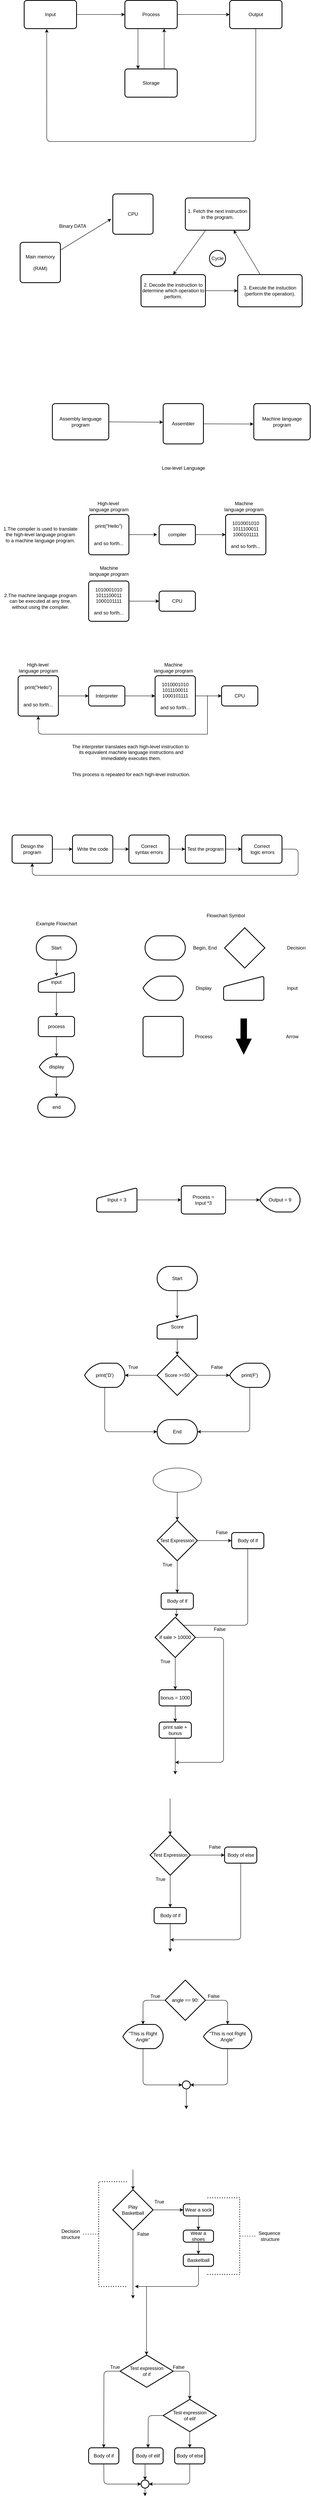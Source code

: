 <mxfile>
    <diagram id="MvPLuP_P4ro_w12G_6CE" name="Page-1">
        <mxGraphModel dx="1017" dy="545" grid="1" gridSize="10" guides="1" tooltips="1" connect="1" arrows="1" fold="1" page="1" pageScale="1" pageWidth="850" pageHeight="1100" math="0" shadow="0">
            <root>
                <mxCell id="0"/>
                <mxCell id="1" parent="0"/>
                <mxCell id="6" style="edgeStyle=none;html=1;entryX=0;entryY=0.5;entryDx=0;entryDy=0;" parent="1" source="2" target="3" edge="1">
                    <mxGeometry relative="1" as="geometry"/>
                </mxCell>
                <mxCell id="2" value="Input" style="rounded=1;whiteSpace=wrap;html=1;absoluteArcSize=1;arcSize=14;strokeWidth=2;" parent="1" vertex="1">
                    <mxGeometry x="80" y="200" width="130" height="70" as="geometry"/>
                </mxCell>
                <mxCell id="7" style="edgeStyle=none;html=1;entryX=0;entryY=0.5;entryDx=0;entryDy=0;" parent="1" source="3" target="4" edge="1">
                    <mxGeometry relative="1" as="geometry"/>
                </mxCell>
                <mxCell id="10" style="edgeStyle=none;html=1;exitX=0.25;exitY=1;exitDx=0;exitDy=0;entryX=0.25;entryY=0;entryDx=0;entryDy=0;" parent="1" source="3" target="5" edge="1">
                    <mxGeometry relative="1" as="geometry"/>
                </mxCell>
                <mxCell id="3" value="Process" style="rounded=1;whiteSpace=wrap;html=1;absoluteArcSize=1;arcSize=14;strokeWidth=2;" parent="1" vertex="1">
                    <mxGeometry x="330" y="200" width="130" height="70" as="geometry"/>
                </mxCell>
                <mxCell id="11" style="edgeStyle=none;html=1;entryX=0.431;entryY=1.014;entryDx=0;entryDy=0;entryPerimeter=0;" parent="1" source="4" target="2" edge="1">
                    <mxGeometry relative="1" as="geometry">
                        <Array as="points">
                            <mxPoint x="655" y="550"/>
                            <mxPoint x="400" y="550"/>
                            <mxPoint x="136" y="550"/>
                        </Array>
                    </mxGeometry>
                </mxCell>
                <mxCell id="4" value="Output" style="rounded=1;whiteSpace=wrap;html=1;absoluteArcSize=1;arcSize=14;strokeWidth=2;" parent="1" vertex="1">
                    <mxGeometry x="590" y="200" width="130" height="70" as="geometry"/>
                </mxCell>
                <mxCell id="9" style="edgeStyle=none;html=1;exitX=0.75;exitY=0;exitDx=0;exitDy=0;entryX=0.75;entryY=1;entryDx=0;entryDy=0;" parent="1" source="5" target="3" edge="1">
                    <mxGeometry relative="1" as="geometry"/>
                </mxCell>
                <mxCell id="5" value="Storage" style="rounded=1;whiteSpace=wrap;html=1;absoluteArcSize=1;arcSize=14;strokeWidth=2;" parent="1" vertex="1">
                    <mxGeometry x="330" y="370" width="130" height="70" as="geometry"/>
                </mxCell>
                <mxCell id="14" style="edgeStyle=none;html=1;entryX=-0.04;entryY=0.62;entryDx=0;entryDy=0;entryPerimeter=0;" parent="1" source="12" target="13" edge="1">
                    <mxGeometry relative="1" as="geometry"/>
                </mxCell>
                <mxCell id="12" value="Main memory&lt;br&gt;&lt;br&gt;(RAM)" style="rounded=1;whiteSpace=wrap;html=1;absoluteArcSize=1;arcSize=14;strokeWidth=2;" parent="1" vertex="1">
                    <mxGeometry x="70" y="800" width="100" height="100" as="geometry"/>
                </mxCell>
                <mxCell id="13" value="CPU" style="rounded=1;whiteSpace=wrap;html=1;absoluteArcSize=1;arcSize=14;strokeWidth=2;" parent="1" vertex="1">
                    <mxGeometry x="300" y="680" width="100" height="100" as="geometry"/>
                </mxCell>
                <mxCell id="15" value="Binary DATA" style="text;html=1;align=center;verticalAlign=middle;resizable=0;points=[];autosize=1;strokeColor=none;fillColor=none;" parent="1" vertex="1">
                    <mxGeometry x="160" y="750" width="80" height="20" as="geometry"/>
                </mxCell>
                <mxCell id="19" style="edgeStyle=none;html=1;entryX=0.5;entryY=0;entryDx=0;entryDy=0;" parent="1" source="16" target="18" edge="1">
                    <mxGeometry relative="1" as="geometry"/>
                </mxCell>
                <mxCell id="16" value="1. Fetch the next instruction in the program." style="rounded=1;whiteSpace=wrap;html=1;absoluteArcSize=1;arcSize=14;strokeWidth=2;" parent="1" vertex="1">
                    <mxGeometry x="480" y="690" width="160" height="80" as="geometry"/>
                </mxCell>
                <mxCell id="21" style="edgeStyle=none;html=1;entryX=0.75;entryY=1;entryDx=0;entryDy=0;" parent="1" source="17" target="16" edge="1">
                    <mxGeometry relative="1" as="geometry"/>
                </mxCell>
                <mxCell id="17" value="3. Execute the instuction (perform the operation)." style="rounded=1;whiteSpace=wrap;html=1;absoluteArcSize=1;arcSize=14;strokeWidth=2;" parent="1" vertex="1">
                    <mxGeometry x="610" y="880" width="160" height="80" as="geometry"/>
                </mxCell>
                <mxCell id="20" style="edgeStyle=none;html=1;entryX=0;entryY=0.5;entryDx=0;entryDy=0;" parent="1" source="18" target="17" edge="1">
                    <mxGeometry relative="1" as="geometry"/>
                </mxCell>
                <mxCell id="18" value="2. Decode the instruction to determine which operation to perform." style="rounded=1;whiteSpace=wrap;html=1;absoluteArcSize=1;arcSize=14;strokeWidth=2;" parent="1" vertex="1">
                    <mxGeometry x="370" y="880" width="160" height="80" as="geometry"/>
                </mxCell>
                <mxCell id="22" value="Cycle" style="strokeWidth=2;html=1;shape=mxgraph.flowchart.start_2;whiteSpace=wrap;" parent="1" vertex="1">
                    <mxGeometry x="540" y="820" width="40" height="40" as="geometry"/>
                </mxCell>
                <mxCell id="28" style="edgeStyle=none;html=1;entryX=-0.005;entryY=0.563;entryDx=0;entryDy=0;entryPerimeter=0;" parent="1" source="23" target="25" edge="1">
                    <mxGeometry relative="1" as="geometry"/>
                </mxCell>
                <mxCell id="23" value="Assembler" style="rounded=1;whiteSpace=wrap;html=1;absoluteArcSize=1;arcSize=14;strokeWidth=2;" parent="1" vertex="1">
                    <mxGeometry x="425" y="1200" width="100" height="100" as="geometry"/>
                </mxCell>
                <mxCell id="26" style="edgeStyle=none;html=1;entryX=-0.003;entryY=0.461;entryDx=0;entryDy=0;entryPerimeter=0;" parent="1" source="24" target="23" edge="1">
                    <mxGeometry relative="1" as="geometry"/>
                </mxCell>
                <mxCell id="24" value="Assembly language program" style="rounded=1;whiteSpace=wrap;html=1;absoluteArcSize=1;arcSize=14;strokeWidth=2;" parent="1" vertex="1">
                    <mxGeometry x="150" y="1200" width="140" height="90" as="geometry"/>
                </mxCell>
                <mxCell id="25" value="Machine language program" style="rounded=1;whiteSpace=wrap;html=1;absoluteArcSize=1;arcSize=14;strokeWidth=2;" parent="1" vertex="1">
                    <mxGeometry x="650" y="1200" width="140" height="90" as="geometry"/>
                </mxCell>
                <mxCell id="29" value="Low-level Language" style="text;html=1;align=center;verticalAlign=middle;resizable=0;points=[];autosize=1;strokeColor=none;fillColor=none;" parent="1" vertex="1">
                    <mxGeometry x="415" y="1350" width="120" height="20" as="geometry"/>
                </mxCell>
                <mxCell id="30" value="1.The compiler is used to translate &lt;br&gt;the high-level language program &lt;br&gt;to a machine language program." style="text;html=1;align=center;verticalAlign=middle;resizable=0;points=[];autosize=1;strokeColor=none;fillColor=none;" parent="1" vertex="1">
                    <mxGeometry x="20" y="1500" width="200" height="50" as="geometry"/>
                </mxCell>
                <mxCell id="33" style="edgeStyle=none;html=1;" parent="1" source="31" edge="1">
                    <mxGeometry relative="1" as="geometry">
                        <mxPoint x="410" y="1525" as="targetPoint"/>
                    </mxGeometry>
                </mxCell>
                <mxCell id="31" value="print(&quot;Hello&quot;)&lt;br&gt;&lt;br&gt;&lt;br&gt;and so forth..." style="rounded=1;whiteSpace=wrap;html=1;absoluteArcSize=1;arcSize=14;strokeWidth=2;" parent="1" vertex="1">
                    <mxGeometry x="240" y="1475" width="100" height="100" as="geometry"/>
                </mxCell>
                <mxCell id="36" style="edgeStyle=none;html=1;entryX=0;entryY=0.5;entryDx=0;entryDy=0;" parent="1" source="32" target="35" edge="1">
                    <mxGeometry relative="1" as="geometry"/>
                </mxCell>
                <mxCell id="32" value="compiler" style="rounded=1;whiteSpace=wrap;html=1;absoluteArcSize=1;arcSize=14;strokeWidth=2;" parent="1" vertex="1">
                    <mxGeometry x="415" y="1500" width="90" height="50" as="geometry"/>
                </mxCell>
                <mxCell id="34" value="High-level&amp;nbsp;&lt;br&gt;language program" style="text;html=1;align=center;verticalAlign=middle;resizable=0;points=[];autosize=1;strokeColor=none;fillColor=none;" parent="1" vertex="1">
                    <mxGeometry x="235" y="1440" width="110" height="30" as="geometry"/>
                </mxCell>
                <mxCell id="35" value="1010001010&lt;br&gt;1011100011&lt;br&gt;1000101111&lt;br&gt;&lt;br&gt;and so forth..." style="rounded=1;whiteSpace=wrap;html=1;absoluteArcSize=1;arcSize=14;strokeWidth=2;" parent="1" vertex="1">
                    <mxGeometry x="580" y="1475" width="100" height="100" as="geometry"/>
                </mxCell>
                <mxCell id="37" value="Machine &lt;br&gt;language program" style="text;html=1;align=center;verticalAlign=middle;resizable=0;points=[];autosize=1;strokeColor=none;fillColor=none;" parent="1" vertex="1">
                    <mxGeometry x="570" y="1440" width="110" height="30" as="geometry"/>
                </mxCell>
                <mxCell id="38" value="2.The machine language program &lt;br&gt;can be executed at any time, &lt;br&gt;without using the compiler." style="text;html=1;align=center;verticalAlign=middle;resizable=0;points=[];autosize=1;strokeColor=none;fillColor=none;" parent="1" vertex="1">
                    <mxGeometry x="20" y="1665" width="200" height="50" as="geometry"/>
                </mxCell>
                <mxCell id="42" style="edgeStyle=none;html=1;entryX=0;entryY=0.5;entryDx=0;entryDy=0;" parent="1" source="39" target="41" edge="1">
                    <mxGeometry relative="1" as="geometry"/>
                </mxCell>
                <mxCell id="39" value="1010001010&lt;br&gt;1011100011&lt;br&gt;1000101111&lt;br&gt;&lt;br&gt;and so forth..." style="rounded=1;whiteSpace=wrap;html=1;absoluteArcSize=1;arcSize=14;strokeWidth=2;" parent="1" vertex="1">
                    <mxGeometry x="240" y="1640" width="100" height="100" as="geometry"/>
                </mxCell>
                <mxCell id="40" value="Machine &lt;br&gt;language program" style="text;html=1;align=center;verticalAlign=middle;resizable=0;points=[];autosize=1;strokeColor=none;fillColor=none;" parent="1" vertex="1">
                    <mxGeometry x="235" y="1600" width="110" height="30" as="geometry"/>
                </mxCell>
                <mxCell id="41" value="CPU" style="rounded=1;whiteSpace=wrap;html=1;absoluteArcSize=1;arcSize=14;strokeWidth=2;" parent="1" vertex="1">
                    <mxGeometry x="415" y="1665" width="90" height="50" as="geometry"/>
                </mxCell>
                <mxCell id="50" style="edgeStyle=none;html=1;entryX=0;entryY=0.5;entryDx=0;entryDy=0;" parent="1" source="45" target="49" edge="1">
                    <mxGeometry relative="1" as="geometry"/>
                </mxCell>
                <mxCell id="45" value="print(&quot;Hello&quot;)&lt;br&gt;&lt;br&gt;&lt;br&gt;and so forth..." style="rounded=1;whiteSpace=wrap;html=1;absoluteArcSize=1;arcSize=14;strokeWidth=2;" parent="1" vertex="1">
                    <mxGeometry x="65" y="1875" width="100" height="100" as="geometry"/>
                </mxCell>
                <mxCell id="46" value="High-level&amp;nbsp;&lt;br&gt;language program" style="text;html=1;align=center;verticalAlign=middle;resizable=0;points=[];autosize=1;strokeColor=none;fillColor=none;" parent="1" vertex="1">
                    <mxGeometry x="60" y="1840" width="110" height="30" as="geometry"/>
                </mxCell>
                <mxCell id="54" style="edgeStyle=none;html=1;entryX=0;entryY=0.5;entryDx=0;entryDy=0;" parent="1" source="47" target="53" edge="1">
                    <mxGeometry relative="1" as="geometry"/>
                </mxCell>
                <mxCell id="47" value="1010001010&lt;br&gt;1011100011&lt;br&gt;1000101111&lt;br&gt;&lt;br&gt;and so forth..." style="rounded=1;whiteSpace=wrap;html=1;absoluteArcSize=1;arcSize=14;strokeWidth=2;" parent="1" vertex="1">
                    <mxGeometry x="405" y="1875" width="100" height="100" as="geometry"/>
                </mxCell>
                <mxCell id="48" value="Machine &lt;br&gt;language program" style="text;html=1;align=center;verticalAlign=middle;resizable=0;points=[];autosize=1;strokeColor=none;fillColor=none;" parent="1" vertex="1">
                    <mxGeometry x="395" y="1840" width="110" height="30" as="geometry"/>
                </mxCell>
                <mxCell id="52" style="edgeStyle=none;html=1;entryX=0;entryY=0.5;entryDx=0;entryDy=0;" parent="1" source="49" target="47" edge="1">
                    <mxGeometry relative="1" as="geometry"/>
                </mxCell>
                <mxCell id="49" value="Interpreter" style="rounded=1;whiteSpace=wrap;html=1;absoluteArcSize=1;arcSize=14;strokeWidth=2;" parent="1" vertex="1">
                    <mxGeometry x="240" y="1900" width="90" height="50" as="geometry"/>
                </mxCell>
                <mxCell id="53" value="CPU" style="rounded=1;whiteSpace=wrap;html=1;absoluteArcSize=1;arcSize=14;strokeWidth=2;" parent="1" vertex="1">
                    <mxGeometry x="570" y="1900" width="90" height="50" as="geometry"/>
                </mxCell>
                <mxCell id="56" style="edgeStyle=none;html=1;entryX=0.5;entryY=1;entryDx=0;entryDy=0;" parent="1" target="45" edge="1">
                    <mxGeometry relative="1" as="geometry">
                        <mxPoint x="535" y="2020" as="sourcePoint"/>
                        <mxPoint x="610" y="2000" as="targetPoint"/>
                        <Array as="points">
                            <mxPoint x="115" y="2020"/>
                        </Array>
                    </mxGeometry>
                </mxCell>
                <mxCell id="58" style="edgeStyle=none;html=1;endArrow=none;endFill=0;" parent="1" edge="1">
                    <mxGeometry relative="1" as="geometry">
                        <mxPoint x="535" y="2020" as="sourcePoint"/>
                        <mxPoint x="535" y="1924" as="targetPoint"/>
                    </mxGeometry>
                </mxCell>
                <mxCell id="59" value="The interpreter translates each high-level instruction to&amp;nbsp;&lt;br&gt;its equivalent machine language instructions and&lt;br&gt;immediately executes them." style="text;html=1;align=center;verticalAlign=middle;resizable=0;points=[];autosize=1;strokeColor=none;fillColor=none;" parent="1" vertex="1">
                    <mxGeometry x="190" y="2040" width="310" height="50" as="geometry"/>
                </mxCell>
                <mxCell id="60" value="This process is repeated for each high-level instruction." style="text;html=1;align=center;verticalAlign=middle;resizable=0;points=[];autosize=1;strokeColor=none;fillColor=none;" parent="1" vertex="1">
                    <mxGeometry x="190" y="2110" width="310" height="20" as="geometry"/>
                </mxCell>
                <mxCell id="74" style="edgeStyle=none;html=1;entryX=0;entryY=0.5;entryDx=0;entryDy=0;startArrow=none;startFill=0;endArrow=classic;endFill=1;" parent="1" source="61" target="62" edge="1">
                    <mxGeometry relative="1" as="geometry"/>
                </mxCell>
                <mxCell id="61" value="Design the program" style="rounded=1;whiteSpace=wrap;html=1;absoluteArcSize=1;arcSize=14;strokeWidth=2;" parent="1" vertex="1">
                    <mxGeometry x="50" y="2270" width="100" height="70" as="geometry"/>
                </mxCell>
                <mxCell id="75" style="edgeStyle=none;html=1;entryX=0;entryY=0.5;entryDx=0;entryDy=0;startArrow=none;startFill=0;endArrow=classic;endFill=1;" parent="1" source="62" target="63" edge="1">
                    <mxGeometry relative="1" as="geometry"/>
                </mxCell>
                <mxCell id="62" value="Write the code" style="rounded=1;whiteSpace=wrap;html=1;absoluteArcSize=1;arcSize=14;strokeWidth=2;" parent="1" vertex="1">
                    <mxGeometry x="200" y="2270" width="100" height="70" as="geometry"/>
                </mxCell>
                <mxCell id="76" style="edgeStyle=none;html=1;entryX=0;entryY=0.5;entryDx=0;entryDy=0;startArrow=none;startFill=0;endArrow=classic;endFill=1;" parent="1" source="63" target="64" edge="1">
                    <mxGeometry relative="1" as="geometry"/>
                </mxCell>
                <mxCell id="63" value="Correct &lt;br&gt;syntax errors" style="rounded=1;whiteSpace=wrap;html=1;absoluteArcSize=1;arcSize=14;strokeWidth=2;" parent="1" vertex="1">
                    <mxGeometry x="340" y="2270" width="100" height="70" as="geometry"/>
                </mxCell>
                <mxCell id="77" style="edgeStyle=none;html=1;entryX=0;entryY=0.5;entryDx=0;entryDy=0;startArrow=none;startFill=0;endArrow=classic;endFill=1;" parent="1" source="64" target="65" edge="1">
                    <mxGeometry relative="1" as="geometry"/>
                </mxCell>
                <mxCell id="64" value="Test the program" style="rounded=1;whiteSpace=wrap;html=1;absoluteArcSize=1;arcSize=14;strokeWidth=2;" parent="1" vertex="1">
                    <mxGeometry x="480" y="2270" width="100" height="70" as="geometry"/>
                </mxCell>
                <mxCell id="78" style="edgeStyle=none;html=1;entryX=0.5;entryY=1;entryDx=0;entryDy=0;startArrow=none;startFill=0;endArrow=classic;endFill=1;" parent="1" source="65" target="61" edge="1">
                    <mxGeometry relative="1" as="geometry">
                        <Array as="points">
                            <mxPoint x="760" y="2305"/>
                            <mxPoint x="760" y="2370"/>
                            <mxPoint x="100" y="2370"/>
                        </Array>
                    </mxGeometry>
                </mxCell>
                <mxCell id="65" value="Correct&lt;br&gt;&amp;nbsp;logic errors" style="rounded=1;whiteSpace=wrap;html=1;absoluteArcSize=1;arcSize=14;strokeWidth=2;" parent="1" vertex="1">
                    <mxGeometry x="620" y="2270" width="100" height="70" as="geometry"/>
                </mxCell>
                <mxCell id="85" style="edgeStyle=none;html=1;entryX=0.501;entryY=0.209;entryDx=0;entryDy=0;entryPerimeter=0;startArrow=none;startFill=0;endArrow=classic;endFill=1;" parent="1" source="79" target="80" edge="1">
                    <mxGeometry relative="1" as="geometry"/>
                </mxCell>
                <mxCell id="79" value="Start" style="strokeWidth=2;html=1;shape=mxgraph.flowchart.terminator;whiteSpace=wrap;" parent="1" vertex="1">
                    <mxGeometry x="110" y="2520" width="100" height="60" as="geometry"/>
                </mxCell>
                <mxCell id="87" style="edgeStyle=none;html=1;entryX=0.5;entryY=0;entryDx=0;entryDy=0;startArrow=none;startFill=0;endArrow=classic;endFill=1;" parent="1" source="80" target="81" edge="1">
                    <mxGeometry relative="1" as="geometry"/>
                </mxCell>
                <mxCell id="80" value="input" style="html=1;strokeWidth=2;shape=manualInput;whiteSpace=wrap;rounded=1;size=26;arcSize=11;" parent="1" vertex="1">
                    <mxGeometry x="115" y="2610" width="90" height="50" as="geometry"/>
                </mxCell>
                <mxCell id="88" style="edgeStyle=none;html=1;entryX=0.5;entryY=0;entryDx=0;entryDy=0;entryPerimeter=0;startArrow=none;startFill=0;endArrow=classic;endFill=1;" parent="1" source="81" target="82" edge="1">
                    <mxGeometry relative="1" as="geometry"/>
                </mxCell>
                <mxCell id="81" value="process" style="rounded=1;whiteSpace=wrap;html=1;absoluteArcSize=1;arcSize=14;strokeWidth=2;" parent="1" vertex="1">
                    <mxGeometry x="115" y="2720" width="90" height="50" as="geometry"/>
                </mxCell>
                <mxCell id="89" style="edgeStyle=none;html=1;entryX=0.5;entryY=0;entryDx=0;entryDy=0;entryPerimeter=0;startArrow=none;startFill=0;endArrow=classic;endFill=1;" parent="1" source="82" target="83" edge="1">
                    <mxGeometry relative="1" as="geometry"/>
                </mxCell>
                <mxCell id="82" value="display" style="strokeWidth=2;html=1;shape=mxgraph.flowchart.display;whiteSpace=wrap;" parent="1" vertex="1">
                    <mxGeometry x="117.5" y="2820" width="85" height="50" as="geometry"/>
                </mxCell>
                <mxCell id="83" value="end" style="strokeWidth=2;html=1;shape=mxgraph.flowchart.terminator;whiteSpace=wrap;" parent="1" vertex="1">
                    <mxGeometry x="113.75" y="2920" width="92.5" height="50" as="geometry"/>
                </mxCell>
                <mxCell id="86" value="Example Flowchart" style="text;html=1;align=center;verticalAlign=middle;resizable=0;points=[];autosize=1;strokeColor=none;fillColor=none;" parent="1" vertex="1">
                    <mxGeometry x="100" y="2480" width="120" height="20" as="geometry"/>
                </mxCell>
                <mxCell id="90" value="" style="strokeWidth=2;html=1;shape=mxgraph.flowchart.terminator;whiteSpace=wrap;" parent="1" vertex="1">
                    <mxGeometry x="380" y="2520" width="100" height="60" as="geometry"/>
                </mxCell>
                <mxCell id="91" value="" style="strokeWidth=2;html=1;shape=mxgraph.flowchart.display;whiteSpace=wrap;" parent="1" vertex="1">
                    <mxGeometry x="375" y="2620" width="100" height="60" as="geometry"/>
                </mxCell>
                <mxCell id="92" value="" style="strokeWidth=2;html=1;shape=mxgraph.flowchart.decision;whiteSpace=wrap;" parent="1" vertex="1">
                    <mxGeometry x="577.5" y="2500" width="100" height="100" as="geometry"/>
                </mxCell>
                <mxCell id="93" value="" style="html=1;strokeWidth=2;shape=manualInput;whiteSpace=wrap;rounded=1;size=26;arcSize=11;" parent="1" vertex="1">
                    <mxGeometry x="575" y="2620" width="100" height="60" as="geometry"/>
                </mxCell>
                <mxCell id="94" value="" style="rounded=1;whiteSpace=wrap;html=1;absoluteArcSize=1;arcSize=14;strokeWidth=2;" parent="1" vertex="1">
                    <mxGeometry x="375" y="2720" width="100" height="100" as="geometry"/>
                </mxCell>
                <mxCell id="95" value="" style="verticalLabelPosition=bottom;verticalAlign=top;html=1;strokeWidth=2;shape=mxgraph.arrows2.arrow;dy=0.6;dx=40;notch=0;rotation=90;fillColor=#000000;strokeColor=none;shadow=0;" parent="1" vertex="1">
                    <mxGeometry x="580" y="2750" width="90" height="40" as="geometry"/>
                </mxCell>
                <mxCell id="96" value="Begin, End&amp;nbsp;" style="text;html=1;align=center;verticalAlign=middle;resizable=0;points=[];autosize=1;strokeColor=none;fillColor=none;" parent="1" vertex="1">
                    <mxGeometry x="490" y="2540" width="80" height="20" as="geometry"/>
                </mxCell>
                <mxCell id="97" value="Display" style="text;html=1;align=center;verticalAlign=middle;resizable=0;points=[];autosize=1;strokeColor=none;fillColor=none;" parent="1" vertex="1">
                    <mxGeometry x="500" y="2640" width="50" height="20" as="geometry"/>
                </mxCell>
                <mxCell id="98" value="Process" style="text;html=1;align=center;verticalAlign=middle;resizable=0;points=[];autosize=1;strokeColor=none;fillColor=none;" parent="1" vertex="1">
                    <mxGeometry x="495" y="2760" width="60" height="20" as="geometry"/>
                </mxCell>
                <mxCell id="99" value="Arrow" style="text;html=1;align=center;verticalAlign=middle;resizable=0;points=[];autosize=1;strokeColor=none;fillColor=none;" parent="1" vertex="1">
                    <mxGeometry x="720" y="2760" width="50" height="20" as="geometry"/>
                </mxCell>
                <mxCell id="100" value="Input" style="text;html=1;align=center;verticalAlign=middle;resizable=0;points=[];autosize=1;strokeColor=none;fillColor=none;" parent="1" vertex="1">
                    <mxGeometry x="725" y="2640" width="40" height="20" as="geometry"/>
                </mxCell>
                <mxCell id="101" value="Decision" style="text;html=1;align=center;verticalAlign=middle;resizable=0;points=[];autosize=1;strokeColor=none;fillColor=none;" parent="1" vertex="1">
                    <mxGeometry x="725" y="2540" width="60" height="20" as="geometry"/>
                </mxCell>
                <mxCell id="102" value="Flowchart Symbol" style="text;html=1;align=center;verticalAlign=middle;resizable=0;points=[];autosize=1;strokeColor=none;fillColor=none;" parent="1" vertex="1">
                    <mxGeometry x="525" y="2460" width="110" height="20" as="geometry"/>
                </mxCell>
                <mxCell id="107" style="edgeStyle=none;html=1;entryX=0;entryY=0.5;entryDx=0;entryDy=0;entryPerimeter=0;startArrow=none;startFill=0;endArrow=classic;endFill=1;" parent="1" source="103" target="104" edge="1">
                    <mxGeometry relative="1" as="geometry"/>
                </mxCell>
                <mxCell id="103" value="Process = &lt;br&gt;Input *3" style="rounded=1;whiteSpace=wrap;html=1;absoluteArcSize=1;arcSize=14;strokeWidth=2;" parent="1" vertex="1">
                    <mxGeometry x="470" y="3140" width="110" height="70" as="geometry"/>
                </mxCell>
                <mxCell id="104" value="Output = 9" style="strokeWidth=2;html=1;shape=mxgraph.flowchart.display;whiteSpace=wrap;" parent="1" vertex="1">
                    <mxGeometry x="665" y="3145" width="100" height="60" as="geometry"/>
                </mxCell>
                <mxCell id="106" style="edgeStyle=none;html=1;entryX=0;entryY=0.5;entryDx=0;entryDy=0;startArrow=none;startFill=0;endArrow=classic;endFill=1;" parent="1" source="105" target="103" edge="1">
                    <mxGeometry relative="1" as="geometry"/>
                </mxCell>
                <mxCell id="105" value="Input = 3" style="html=1;strokeWidth=2;shape=manualInput;whiteSpace=wrap;rounded=1;size=26;arcSize=11;" parent="1" vertex="1">
                    <mxGeometry x="260" y="3145" width="100" height="60" as="geometry"/>
                </mxCell>
                <mxCell id="121" style="edgeStyle=none;html=1;entryX=0.5;entryY=0.167;entryDx=0;entryDy=0;entryPerimeter=0;" edge="1" parent="1" source="108" target="109">
                    <mxGeometry relative="1" as="geometry"/>
                </mxCell>
                <mxCell id="108" value="Start" style="strokeWidth=2;html=1;shape=mxgraph.flowchart.terminator;whiteSpace=wrap;" vertex="1" parent="1">
                    <mxGeometry x="410" y="3340" width="100" height="60" as="geometry"/>
                </mxCell>
                <mxCell id="120" style="edgeStyle=none;html=1;entryX=0.5;entryY=0;entryDx=0;entryDy=0;entryPerimeter=0;" edge="1" parent="1" source="109" target="110">
                    <mxGeometry relative="1" as="geometry"/>
                </mxCell>
                <mxCell id="109" value="Score" style="html=1;strokeWidth=2;shape=manualInput;whiteSpace=wrap;rounded=1;size=26;arcSize=11;" vertex="1" parent="1">
                    <mxGeometry x="410" y="3460" width="100" height="60" as="geometry"/>
                </mxCell>
                <mxCell id="114" style="edgeStyle=none;html=1;entryX=0;entryY=0.5;entryDx=0;entryDy=0;entryPerimeter=0;" edge="1" parent="1" source="110" target="112">
                    <mxGeometry relative="1" as="geometry"/>
                </mxCell>
                <mxCell id="115" style="edgeStyle=none;html=1;entryX=1;entryY=0.5;entryDx=0;entryDy=0;entryPerimeter=0;" edge="1" parent="1" source="110" target="111">
                    <mxGeometry relative="1" as="geometry"/>
                </mxCell>
                <mxCell id="110" value="Score &amp;gt;=50" style="strokeWidth=2;html=1;shape=mxgraph.flowchart.decision;whiteSpace=wrap;" vertex="1" parent="1">
                    <mxGeometry x="410" y="3560" width="100" height="100" as="geometry"/>
                </mxCell>
                <mxCell id="117" style="edgeStyle=none;html=1;entryX=0;entryY=0.5;entryDx=0;entryDy=0;entryPerimeter=0;" edge="1" parent="1" source="111" target="113">
                    <mxGeometry relative="1" as="geometry">
                        <Array as="points">
                            <mxPoint x="280" y="3750"/>
                        </Array>
                    </mxGeometry>
                </mxCell>
                <mxCell id="111" value="print('D')" style="strokeWidth=2;html=1;shape=mxgraph.flowchart.display;whiteSpace=wrap;" vertex="1" parent="1">
                    <mxGeometry x="230" y="3580" width="100" height="60" as="geometry"/>
                </mxCell>
                <mxCell id="116" style="edgeStyle=none;html=1;entryX=1;entryY=0.5;entryDx=0;entryDy=0;entryPerimeter=0;" edge="1" parent="1" source="112" target="113">
                    <mxGeometry relative="1" as="geometry">
                        <Array as="points">
                            <mxPoint x="640" y="3750"/>
                        </Array>
                    </mxGeometry>
                </mxCell>
                <mxCell id="112" value="print(F')" style="strokeWidth=2;html=1;shape=mxgraph.flowchart.display;whiteSpace=wrap;" vertex="1" parent="1">
                    <mxGeometry x="590" y="3580" width="100" height="60" as="geometry"/>
                </mxCell>
                <mxCell id="113" value="End" style="strokeWidth=2;html=1;shape=mxgraph.flowchart.terminator;whiteSpace=wrap;" vertex="1" parent="1">
                    <mxGeometry x="410" y="3720" width="100" height="60" as="geometry"/>
                </mxCell>
                <mxCell id="118" value="True" style="text;html=1;align=center;verticalAlign=middle;resizable=0;points=[];autosize=1;strokeColor=none;fillColor=none;" vertex="1" parent="1">
                    <mxGeometry x="330" y="3580" width="40" height="20" as="geometry"/>
                </mxCell>
                <mxCell id="119" value="False" style="text;html=1;align=center;verticalAlign=middle;resizable=0;points=[];autosize=1;strokeColor=none;fillColor=none;" vertex="1" parent="1">
                    <mxGeometry x="537.5" y="3580" width="40" height="20" as="geometry"/>
                </mxCell>
                <mxCell id="125" style="edgeStyle=none;html=1;entryX=0.5;entryY=0;entryDx=0;entryDy=0;" edge="1" parent="1" source="122" target="123">
                    <mxGeometry relative="1" as="geometry"/>
                </mxCell>
                <mxCell id="126" style="edgeStyle=none;html=1;entryX=0;entryY=0.5;entryDx=0;entryDy=0;" edge="1" parent="1" source="122" target="124">
                    <mxGeometry relative="1" as="geometry"/>
                </mxCell>
                <mxCell id="122" value="Test Expression" style="strokeWidth=2;html=1;shape=mxgraph.flowchart.decision;whiteSpace=wrap;" vertex="1" parent="1">
                    <mxGeometry x="410" y="3970" width="100" height="100" as="geometry"/>
                </mxCell>
                <mxCell id="161" style="edgeStyle=none;html=1;" edge="1" parent="1" source="123" target="154">
                    <mxGeometry relative="1" as="geometry"/>
                </mxCell>
                <mxCell id="123" value="Body of if" style="rounded=1;whiteSpace=wrap;html=1;absoluteArcSize=1;arcSize=14;strokeWidth=2;" vertex="1" parent="1">
                    <mxGeometry x="420" y="4150" width="80" height="40" as="geometry"/>
                </mxCell>
                <mxCell id="134" style="edgeStyle=none;html=1;" edge="1" parent="1" source="124">
                    <mxGeometry relative="1" as="geometry">
                        <mxPoint x="460" y="4230" as="targetPoint"/>
                        <Array as="points">
                            <mxPoint x="635" y="4230"/>
                        </Array>
                    </mxGeometry>
                </mxCell>
                <mxCell id="124" value="Body of if" style="rounded=1;whiteSpace=wrap;html=1;absoluteArcSize=1;arcSize=14;strokeWidth=2;" vertex="1" parent="1">
                    <mxGeometry x="595" y="4000" width="80" height="40" as="geometry"/>
                </mxCell>
                <mxCell id="127" value="True" style="text;html=1;align=center;verticalAlign=middle;resizable=0;points=[];autosize=1;strokeColor=none;fillColor=none;" vertex="1" parent="1">
                    <mxGeometry x="415" y="4070" width="40" height="20" as="geometry"/>
                </mxCell>
                <mxCell id="128" value="False" style="text;html=1;align=center;verticalAlign=middle;resizable=0;points=[];autosize=1;strokeColor=none;fillColor=none;" vertex="1" parent="1">
                    <mxGeometry x="550" y="3990" width="40" height="20" as="geometry"/>
                </mxCell>
                <mxCell id="132" style="edgeStyle=none;html=1;entryX=0.5;entryY=0;entryDx=0;entryDy=0;entryPerimeter=0;" edge="1" parent="1" source="129" target="122">
                    <mxGeometry relative="1" as="geometry"/>
                </mxCell>
                <mxCell id="129" value="" style="ellipse;whiteSpace=wrap;html=1;" vertex="1" parent="1">
                    <mxGeometry x="400" y="3840" width="120" height="60" as="geometry"/>
                </mxCell>
                <mxCell id="162" style="edgeStyle=none;html=1;entryX=0.5;entryY=0;entryDx=0;entryDy=0;" edge="1" parent="1" source="154" target="156">
                    <mxGeometry relative="1" as="geometry"/>
                </mxCell>
                <mxCell id="166" style="edgeStyle=none;html=1;" edge="1" parent="1" source="154">
                    <mxGeometry relative="1" as="geometry">
                        <mxPoint x="455" y="4570" as="targetPoint"/>
                        <Array as="points">
                            <mxPoint x="575" y="4260"/>
                            <mxPoint x="575" y="4570"/>
                        </Array>
                    </mxGeometry>
                </mxCell>
                <mxCell id="154" value="if sale &amp;gt; 10000" style="strokeWidth=2;html=1;shape=mxgraph.flowchart.decision;whiteSpace=wrap;" vertex="1" parent="1">
                    <mxGeometry x="405" y="4210" width="100" height="100" as="geometry"/>
                </mxCell>
                <mxCell id="164" style="edgeStyle=none;html=1;entryX=0.5;entryY=0;entryDx=0;entryDy=0;" edge="1" parent="1" source="156" target="163">
                    <mxGeometry relative="1" as="geometry"/>
                </mxCell>
                <mxCell id="156" value="bonus = 1000" style="rounded=1;whiteSpace=wrap;html=1;absoluteArcSize=1;arcSize=14;strokeWidth=2;" vertex="1" parent="1">
                    <mxGeometry x="415" y="4390" width="80" height="40" as="geometry"/>
                </mxCell>
                <mxCell id="159" value="True" style="text;html=1;align=center;verticalAlign=middle;resizable=0;points=[];autosize=1;strokeColor=none;fillColor=none;" vertex="1" parent="1">
                    <mxGeometry x="410" y="4310" width="40" height="20" as="geometry"/>
                </mxCell>
                <mxCell id="160" value="False" style="text;html=1;align=center;verticalAlign=middle;resizable=0;points=[];autosize=1;strokeColor=none;fillColor=none;" vertex="1" parent="1">
                    <mxGeometry x="545" y="4230" width="40" height="20" as="geometry"/>
                </mxCell>
                <mxCell id="165" style="edgeStyle=none;html=1;" edge="1" parent="1" source="163">
                    <mxGeometry relative="1" as="geometry">
                        <mxPoint x="455" y="4600" as="targetPoint"/>
                    </mxGeometry>
                </mxCell>
                <mxCell id="163" value="print sale + bunus" style="rounded=1;whiteSpace=wrap;html=1;absoluteArcSize=1;arcSize=14;strokeWidth=2;" vertex="1" parent="1">
                    <mxGeometry x="415" y="4470" width="80" height="40" as="geometry"/>
                </mxCell>
                <mxCell id="167" style="edgeStyle=none;html=1;entryX=0.5;entryY=0;entryDx=0;entryDy=0;" edge="1" parent="1" source="169" target="170">
                    <mxGeometry relative="1" as="geometry"/>
                </mxCell>
                <mxCell id="168" style="edgeStyle=none;html=1;entryX=0;entryY=0.5;entryDx=0;entryDy=0;" edge="1" parent="1" source="169" target="172">
                    <mxGeometry relative="1" as="geometry"/>
                </mxCell>
                <mxCell id="169" value="Test Expression" style="strokeWidth=2;html=1;shape=mxgraph.flowchart.decision;whiteSpace=wrap;" vertex="1" parent="1">
                    <mxGeometry x="392.5" y="4750" width="100" height="100" as="geometry"/>
                </mxCell>
                <mxCell id="175" style="edgeStyle=none;html=1;" edge="1" parent="1" source="170">
                    <mxGeometry relative="1" as="geometry">
                        <mxPoint x="442.5" y="5040" as="targetPoint"/>
                    </mxGeometry>
                </mxCell>
                <mxCell id="170" value="Body of if" style="rounded=1;whiteSpace=wrap;html=1;absoluteArcSize=1;arcSize=14;strokeWidth=2;" vertex="1" parent="1">
                    <mxGeometry x="402.5" y="4930" width="80" height="40" as="geometry"/>
                </mxCell>
                <mxCell id="171" style="edgeStyle=none;html=1;" edge="1" parent="1" source="172">
                    <mxGeometry relative="1" as="geometry">
                        <mxPoint x="442.5" y="5010" as="targetPoint"/>
                        <Array as="points">
                            <mxPoint x="617.5" y="5010"/>
                        </Array>
                    </mxGeometry>
                </mxCell>
                <mxCell id="172" value="Body of else" style="rounded=1;whiteSpace=wrap;html=1;absoluteArcSize=1;arcSize=14;strokeWidth=2;" vertex="1" parent="1">
                    <mxGeometry x="577.5" y="4780" width="80" height="40" as="geometry"/>
                </mxCell>
                <mxCell id="173" value="True" style="text;html=1;align=center;verticalAlign=middle;resizable=0;points=[];autosize=1;strokeColor=none;fillColor=none;" vertex="1" parent="1">
                    <mxGeometry x="397.5" y="4850" width="40" height="20" as="geometry"/>
                </mxCell>
                <mxCell id="174" value="False" style="text;html=1;align=center;verticalAlign=middle;resizable=0;points=[];autosize=1;strokeColor=none;fillColor=none;" vertex="1" parent="1">
                    <mxGeometry x="532.5" y="4770" width="40" height="20" as="geometry"/>
                </mxCell>
                <mxCell id="176" style="edgeStyle=none;html=1;" edge="1" parent="1">
                    <mxGeometry relative="1" as="geometry">
                        <mxPoint x="442.21" y="4750" as="targetPoint"/>
                        <mxPoint x="442.21" y="4660" as="sourcePoint"/>
                    </mxGeometry>
                </mxCell>
                <mxCell id="182" style="edgeStyle=none;html=1;entryX=0.5;entryY=0;entryDx=0;entryDy=0;entryPerimeter=0;" edge="1" parent="1" source="178" target="179">
                    <mxGeometry relative="1" as="geometry">
                        <Array as="points">
                            <mxPoint x="375" y="5160"/>
                        </Array>
                    </mxGeometry>
                </mxCell>
                <mxCell id="184" style="edgeStyle=none;html=1;entryX=0.5;entryY=0;entryDx=0;entryDy=0;entryPerimeter=0;" edge="1" parent="1" source="178" target="181">
                    <mxGeometry relative="1" as="geometry">
                        <Array as="points">
                            <mxPoint x="585" y="5160"/>
                        </Array>
                    </mxGeometry>
                </mxCell>
                <mxCell id="178" value="angle == 90:" style="strokeWidth=2;html=1;shape=mxgraph.flowchart.decision;whiteSpace=wrap;" vertex="1" parent="1">
                    <mxGeometry x="430" y="5110" width="100" height="100" as="geometry"/>
                </mxCell>
                <mxCell id="186" style="edgeStyle=none;html=1;entryX=0;entryY=0.5;entryDx=0;entryDy=0;entryPerimeter=0;" edge="1" parent="1" source="179" target="180">
                    <mxGeometry relative="1" as="geometry">
                        <Array as="points">
                            <mxPoint x="375" y="5370"/>
                        </Array>
                    </mxGeometry>
                </mxCell>
                <mxCell id="179" value="&quot;This is Right Angle&quot;" style="strokeWidth=2;html=1;shape=mxgraph.flowchart.display;whiteSpace=wrap;" vertex="1" parent="1">
                    <mxGeometry x="325" y="5220" width="100" height="60" as="geometry"/>
                </mxCell>
                <mxCell id="187" style="edgeStyle=none;html=1;" edge="1" parent="1" source="180">
                    <mxGeometry relative="1" as="geometry">
                        <mxPoint x="482.5" y="5430" as="targetPoint"/>
                    </mxGeometry>
                </mxCell>
                <mxCell id="180" value="" style="strokeWidth=2;html=1;shape=mxgraph.flowchart.start_2;whiteSpace=wrap;" vertex="1" parent="1">
                    <mxGeometry x="472.5" y="5360" width="20" height="20" as="geometry"/>
                </mxCell>
                <mxCell id="185" style="edgeStyle=none;html=1;entryX=1;entryY=0.5;entryDx=0;entryDy=0;entryPerimeter=0;" edge="1" parent="1" source="181" target="180">
                    <mxGeometry relative="1" as="geometry">
                        <Array as="points">
                            <mxPoint x="585" y="5370"/>
                        </Array>
                    </mxGeometry>
                </mxCell>
                <mxCell id="181" value="&quot;This is not Right Angle&quot;" style="strokeWidth=2;html=1;shape=mxgraph.flowchart.display;whiteSpace=wrap;" vertex="1" parent="1">
                    <mxGeometry x="525" y="5220" width="120" height="60" as="geometry"/>
                </mxCell>
                <mxCell id="188" value="True" style="text;html=1;align=center;verticalAlign=middle;resizable=0;points=[];autosize=1;strokeColor=none;fillColor=none;" vertex="1" parent="1">
                    <mxGeometry x="385" y="5140" width="40" height="20" as="geometry"/>
                </mxCell>
                <mxCell id="189" value="False" style="text;html=1;align=center;verticalAlign=middle;resizable=0;points=[];autosize=1;strokeColor=none;fillColor=none;" vertex="1" parent="1">
                    <mxGeometry x="530" y="5140" width="40" height="20" as="geometry"/>
                </mxCell>
                <mxCell id="194" style="edgeStyle=none;html=1;entryX=0;entryY=0.5;entryDx=0;entryDy=0;" edge="1" parent="1" source="190" target="191">
                    <mxGeometry relative="1" as="geometry"/>
                </mxCell>
                <mxCell id="202" style="edgeStyle=none;html=1;" edge="1" parent="1" source="190">
                    <mxGeometry relative="1" as="geometry">
                        <mxPoint x="350" y="5900" as="targetPoint"/>
                    </mxGeometry>
                </mxCell>
                <mxCell id="190" value="Play &lt;br&gt;Basketball" style="strokeWidth=2;html=1;shape=mxgraph.flowchart.decision;whiteSpace=wrap;" vertex="1" parent="1">
                    <mxGeometry x="300" y="5630" width="100" height="100" as="geometry"/>
                </mxCell>
                <mxCell id="197" style="edgeStyle=none;html=1;entryX=0.5;entryY=0;entryDx=0;entryDy=0;" edge="1" parent="1" source="191" target="192">
                    <mxGeometry relative="1" as="geometry"/>
                </mxCell>
                <mxCell id="191" value="Wear a sock" style="rounded=1;whiteSpace=wrap;html=1;absoluteArcSize=1;arcSize=14;strokeWidth=2;" vertex="1" parent="1">
                    <mxGeometry x="475" y="5665" width="75" height="30" as="geometry"/>
                </mxCell>
                <mxCell id="198" style="edgeStyle=none;html=1;entryX=0.5;entryY=0;entryDx=0;entryDy=0;" edge="1" parent="1" source="192" target="193">
                    <mxGeometry relative="1" as="geometry"/>
                </mxCell>
                <mxCell id="192" value="Wear a shoes" style="rounded=1;whiteSpace=wrap;html=1;absoluteArcSize=1;arcSize=14;strokeWidth=2;" vertex="1" parent="1">
                    <mxGeometry x="475" y="5730" width="75" height="30" as="geometry"/>
                </mxCell>
                <mxCell id="203" style="edgeStyle=none;html=1;" edge="1" parent="1" source="193">
                    <mxGeometry relative="1" as="geometry">
                        <mxPoint x="355" y="5870" as="targetPoint"/>
                        <Array as="points">
                            <mxPoint x="513" y="5870"/>
                        </Array>
                    </mxGeometry>
                </mxCell>
                <mxCell id="193" value="Basketball" style="rounded=1;whiteSpace=wrap;html=1;absoluteArcSize=1;arcSize=14;strokeWidth=2;" vertex="1" parent="1">
                    <mxGeometry x="475" y="5790" width="75" height="30" as="geometry"/>
                </mxCell>
                <mxCell id="195" value="True" style="text;html=1;align=center;verticalAlign=middle;resizable=0;points=[];autosize=1;strokeColor=none;fillColor=none;" vertex="1" parent="1">
                    <mxGeometry x="395" y="5650" width="40" height="20" as="geometry"/>
                </mxCell>
                <mxCell id="200" style="edgeStyle=none;html=1;" edge="1" parent="1">
                    <mxGeometry relative="1" as="geometry">
                        <mxPoint x="350" y="5630" as="targetPoint"/>
                        <mxPoint x="350" y="5580" as="sourcePoint"/>
                    </mxGeometry>
                </mxCell>
                <mxCell id="201" value="False" style="text;html=1;align=center;verticalAlign=middle;resizable=0;points=[];autosize=1;strokeColor=none;fillColor=none;" vertex="1" parent="1">
                    <mxGeometry x="355" y="5730" width="40" height="20" as="geometry"/>
                </mxCell>
                <mxCell id="205" style="edgeStyle=none;html=1;dashed=1;endArrow=none;endFill=0;" edge="1" parent="1" source="204">
                    <mxGeometry relative="1" as="geometry">
                        <mxPoint x="225" y="5740" as="targetPoint"/>
                    </mxGeometry>
                </mxCell>
                <mxCell id="204" value="" style="strokeWidth=2;html=1;shape=mxgraph.flowchart.annotation_1;align=left;pointerEvents=1;dashed=1;dashPattern=1 2;" vertex="1" parent="1">
                    <mxGeometry x="265" y="5610" width="70" height="260" as="geometry"/>
                </mxCell>
                <mxCell id="207" style="edgeStyle=none;html=1;dashed=1;endArrow=none;endFill=0;" edge="1" parent="1" source="206">
                    <mxGeometry relative="1" as="geometry">
                        <mxPoint x="655" y="5745" as="targetPoint"/>
                    </mxGeometry>
                </mxCell>
                <mxCell id="206" value="" style="strokeWidth=2;html=1;shape=mxgraph.flowchart.annotation_1;align=left;pointerEvents=1;dashed=1;dashPattern=1 2;rotation=-180;" vertex="1" parent="1">
                    <mxGeometry x="535" y="5650" width="80" height="190" as="geometry"/>
                </mxCell>
                <mxCell id="208" value="Decision&lt;br&gt;structure" style="text;html=1;align=center;verticalAlign=middle;resizable=0;points=[];autosize=1;strokeColor=none;fillColor=none;" vertex="1" parent="1">
                    <mxGeometry x="165" y="5725" width="60" height="30" as="geometry"/>
                </mxCell>
                <mxCell id="209" value="Sequence&amp;nbsp;&lt;br&gt;structure" style="text;html=1;align=center;verticalAlign=middle;resizable=0;points=[];autosize=1;strokeColor=none;fillColor=none;" vertex="1" parent="1">
                    <mxGeometry x="655" y="5730" width="70" height="30" as="geometry"/>
                </mxCell>
                <mxCell id="224" style="edgeStyle=none;html=1;entryX=0.5;entryY=0;entryDx=0;entryDy=0;startArrow=none;startFill=0;endArrow=classic;endFill=1;" edge="1" parent="1" source="210" target="211">
                    <mxGeometry relative="1" as="geometry">
                        <Array as="points">
                            <mxPoint x="278" y="6080"/>
                        </Array>
                    </mxGeometry>
                </mxCell>
                <mxCell id="225" style="edgeStyle=none;html=1;entryX=0.5;entryY=0;entryDx=0;entryDy=0;entryPerimeter=0;startArrow=none;startFill=0;endArrow=classic;endFill=1;" edge="1" parent="1" source="210" target="212">
                    <mxGeometry relative="1" as="geometry">
                        <Array as="points">
                            <mxPoint x="491" y="6080"/>
                        </Array>
                    </mxGeometry>
                </mxCell>
                <mxCell id="210" value="Test expression&lt;br&gt;of if" style="strokeWidth=2;html=1;shape=mxgraph.flowchart.decision;whiteSpace=wrap;" vertex="1" parent="1">
                    <mxGeometry x="318" y="6040" width="132" height="80" as="geometry"/>
                </mxCell>
                <mxCell id="220" style="edgeStyle=none;html=1;entryX=0;entryY=0.5;entryDx=0;entryDy=0;entryPerimeter=0;startArrow=none;startFill=0;endArrow=classic;endFill=1;" edge="1" parent="1" source="211" target="217">
                    <mxGeometry relative="1" as="geometry">
                        <Array as="points">
                            <mxPoint x="278" y="6360"/>
                        </Array>
                    </mxGeometry>
                </mxCell>
                <mxCell id="211" value="Body of if" style="rounded=1;whiteSpace=wrap;html=1;absoluteArcSize=1;arcSize=14;strokeWidth=2;" vertex="1" parent="1">
                    <mxGeometry x="240" y="6270" width="75" height="40" as="geometry"/>
                </mxCell>
                <mxCell id="215" style="edgeStyle=none;html=1;entryX=0.5;entryY=0;entryDx=0;entryDy=0;endArrow=classic;endFill=1;startArrow=none;startFill=0;" edge="1" parent="1" source="212" target="214">
                    <mxGeometry relative="1" as="geometry"/>
                </mxCell>
                <mxCell id="216" style="edgeStyle=none;html=1;entryX=0.5;entryY=0;entryDx=0;entryDy=0;startArrow=none;startFill=0;endArrow=classic;endFill=1;" edge="1" parent="1" source="212" target="213">
                    <mxGeometry relative="1" as="geometry">
                        <Array as="points">
                            <mxPoint x="388" y="6190"/>
                        </Array>
                    </mxGeometry>
                </mxCell>
                <mxCell id="212" value="Test expression&lt;br&gt;of elif" style="strokeWidth=2;html=1;shape=mxgraph.flowchart.decision;whiteSpace=wrap;" vertex="1" parent="1">
                    <mxGeometry x="425" y="6150" width="132" height="80" as="geometry"/>
                </mxCell>
                <mxCell id="219" style="edgeStyle=none;html=1;entryX=0.5;entryY=0;entryDx=0;entryDy=0;entryPerimeter=0;startArrow=none;startFill=0;endArrow=classic;endFill=1;" edge="1" parent="1" source="213" target="217">
                    <mxGeometry relative="1" as="geometry">
                        <Array as="points">
                            <mxPoint x="380" y="6310"/>
                        </Array>
                    </mxGeometry>
                </mxCell>
                <mxCell id="213" value="Body of elif" style="rounded=1;whiteSpace=wrap;html=1;absoluteArcSize=1;arcSize=14;strokeWidth=2;" vertex="1" parent="1">
                    <mxGeometry x="350" y="6270" width="75" height="40" as="geometry"/>
                </mxCell>
                <mxCell id="218" style="edgeStyle=none;html=1;entryX=1;entryY=0.5;entryDx=0;entryDy=0;entryPerimeter=0;startArrow=none;startFill=0;endArrow=classic;endFill=1;" edge="1" parent="1" source="214" target="217">
                    <mxGeometry relative="1" as="geometry">
                        <Array as="points">
                            <mxPoint x="491" y="6360"/>
                        </Array>
                    </mxGeometry>
                </mxCell>
                <mxCell id="214" value="Body of else" style="rounded=1;whiteSpace=wrap;html=1;absoluteArcSize=1;arcSize=14;strokeWidth=2;" vertex="1" parent="1">
                    <mxGeometry x="453.5" y="6270" width="75" height="40" as="geometry"/>
                </mxCell>
                <mxCell id="231" style="edgeStyle=none;html=1;startArrow=none;startFill=0;endArrow=classic;endFill=1;" edge="1" parent="1" source="217">
                    <mxGeometry relative="1" as="geometry">
                        <mxPoint x="380" y="6390" as="targetPoint"/>
                    </mxGeometry>
                </mxCell>
                <mxCell id="217" value="" style="strokeWidth=2;html=1;shape=mxgraph.flowchart.start_2;whiteSpace=wrap;" vertex="1" parent="1">
                    <mxGeometry x="370" y="6350" width="20" height="20" as="geometry"/>
                </mxCell>
                <mxCell id="226" value="True" style="text;html=1;align=center;verticalAlign=middle;resizable=0;points=[];autosize=1;strokeColor=none;fillColor=none;" vertex="1" parent="1">
                    <mxGeometry x="285" y="6060" width="40" height="20" as="geometry"/>
                </mxCell>
                <mxCell id="228" value="False" style="text;html=1;align=center;verticalAlign=middle;resizable=0;points=[];autosize=1;strokeColor=none;fillColor=none;" vertex="1" parent="1">
                    <mxGeometry x="442.5" y="6060" width="40" height="20" as="geometry"/>
                </mxCell>
                <mxCell id="229" style="edgeStyle=none;html=1;" edge="1" parent="1">
                    <mxGeometry relative="1" as="geometry">
                        <mxPoint x="383.66" y="6040" as="targetPoint"/>
                        <mxPoint x="383.66" y="5870" as="sourcePoint"/>
                    </mxGeometry>
                </mxCell>
            </root>
        </mxGraphModel>
    </diagram>
</mxfile>